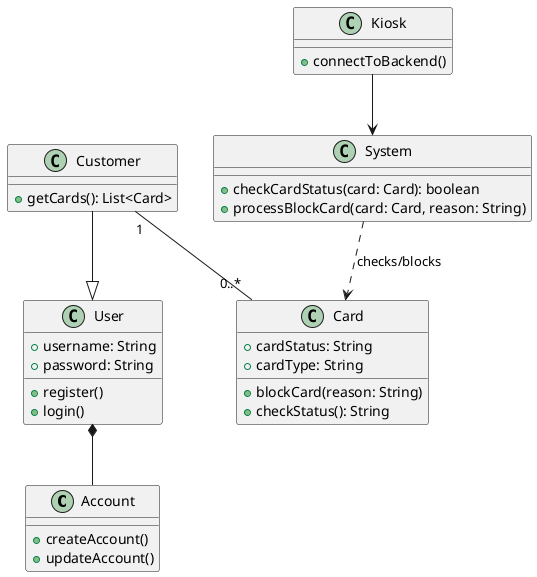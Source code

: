 @startuml

' Define classes
class Account {
  +createAccount()
  +updateAccount()
}

class Kiosk {
  +connectToBackend()
}

class System {
  +checkCardStatus(card: Card): boolean
  +processBlockCard(card: Card, reason: String)
}

class User {
  +username: String
  +password: String
  +register()
  +login()
}

class Customer {
  +getCards(): List<Card>
}

class Card {
  +cardStatus: String
  +cardType: String
  +blockCard(reason: String)
  +checkStatus(): String
}

' Define relationships

' Customer is a type of User
Customer --|> User

' A User (Customer) has an Account (composition)
User *-- Account

' A Customer can have multiple Cards (aggregation)
Customer "1" -- "0..*" Card

' Kiosk communicates with System
Kiosk --> System

' System interacts with Card (invokes methods)
System ..> Card : checks/blocks

@enduml
